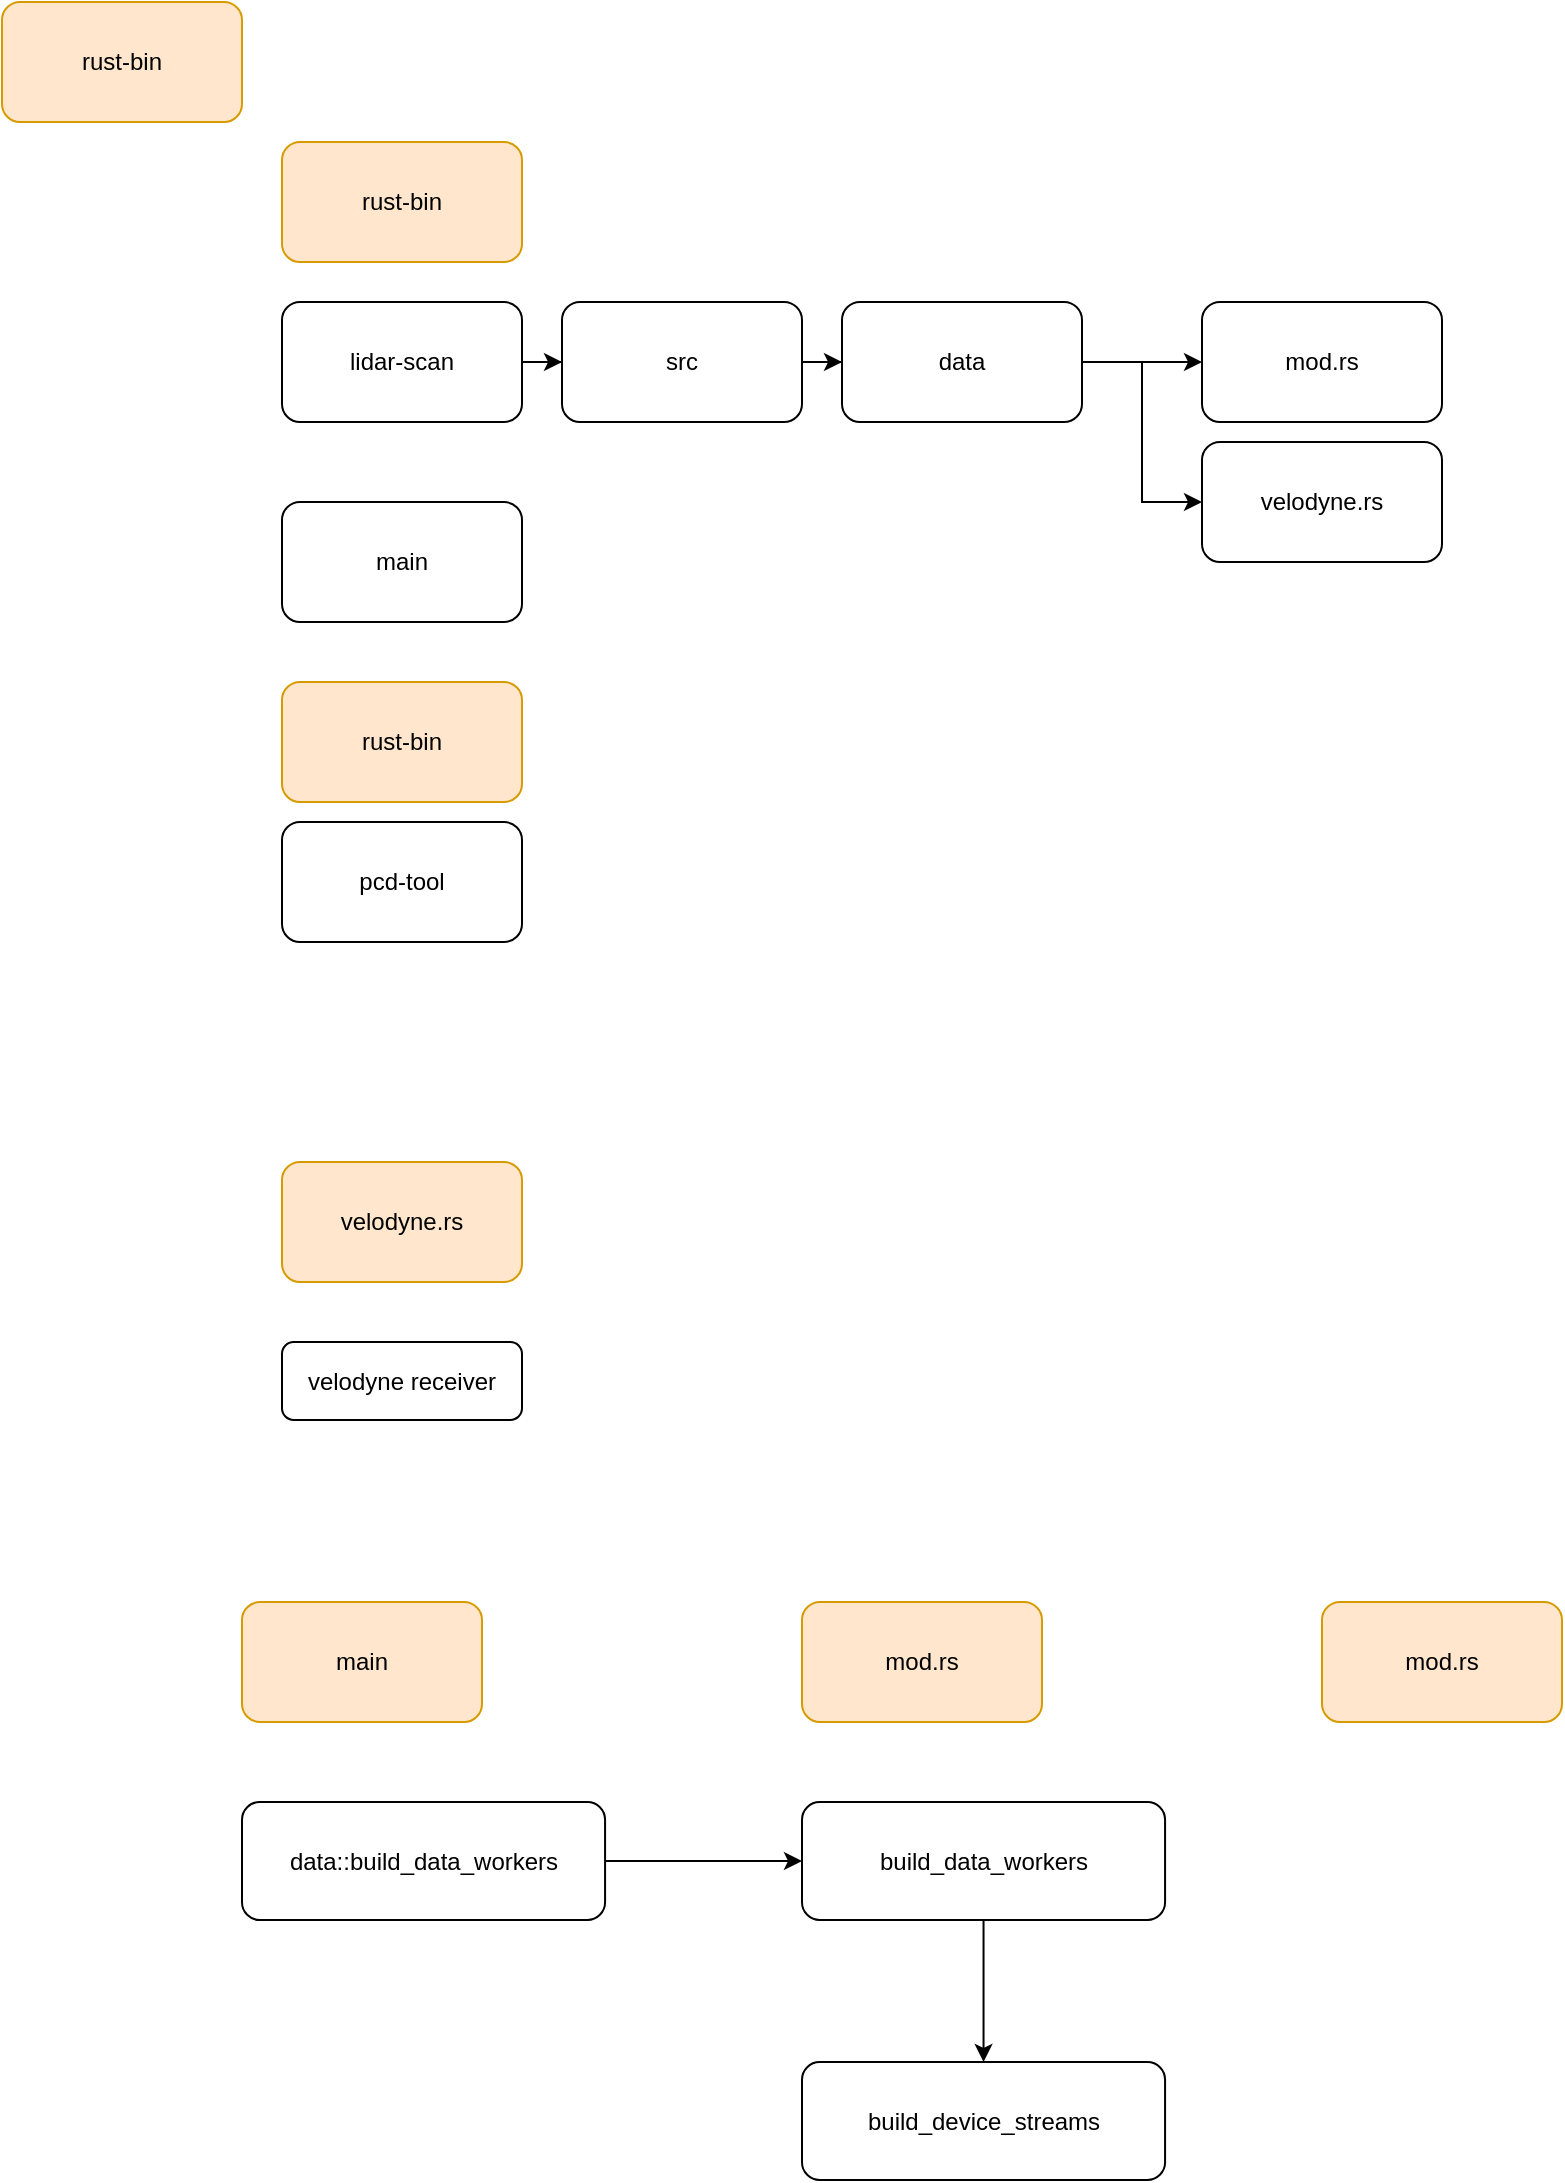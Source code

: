<mxfile version="16.0.3" type="github">
  <diagram id="p_hp3UYVbjeZgwzfY4cO" name="Page-1">
    <mxGraphModel dx="1752" dy="1670" grid="1" gridSize="10" guides="1" tooltips="1" connect="1" arrows="1" fold="1" page="1" pageScale="1" pageWidth="827" pageHeight="1169" math="0" shadow="0">
      <root>
        <mxCell id="0" />
        <mxCell id="1" parent="0" />
        <mxCell id="JjmnalyWe9DNaIFk7ZTX-5" style="edgeStyle=orthogonalEdgeStyle;rounded=0;orthogonalLoop=1;jettySize=auto;html=1;" parent="1" source="JjmnalyWe9DNaIFk7ZTX-1" target="JjmnalyWe9DNaIFk7ZTX-4" edge="1">
          <mxGeometry relative="1" as="geometry" />
        </mxCell>
        <mxCell id="JjmnalyWe9DNaIFk7ZTX-1" value="lidar-scan" style="rounded=1;whiteSpace=wrap;html=1;" parent="1" vertex="1">
          <mxGeometry x="-50" y="80" width="120" height="60" as="geometry" />
        </mxCell>
        <mxCell id="JjmnalyWe9DNaIFk7ZTX-8" style="edgeStyle=orthogonalEdgeStyle;rounded=0;orthogonalLoop=1;jettySize=auto;html=1;" parent="1" source="JjmnalyWe9DNaIFk7ZTX-2" target="JjmnalyWe9DNaIFk7ZTX-3" edge="1">
          <mxGeometry relative="1" as="geometry" />
        </mxCell>
        <mxCell id="JjmnalyWe9DNaIFk7ZTX-9" style="edgeStyle=orthogonalEdgeStyle;rounded=0;orthogonalLoop=1;jettySize=auto;html=1;entryX=0;entryY=0.5;entryDx=0;entryDy=0;" parent="1" source="JjmnalyWe9DNaIFk7ZTX-2" target="JjmnalyWe9DNaIFk7ZTX-7" edge="1">
          <mxGeometry relative="1" as="geometry" />
        </mxCell>
        <mxCell id="JjmnalyWe9DNaIFk7ZTX-2" value="data" style="rounded=1;whiteSpace=wrap;html=1;" parent="1" vertex="1">
          <mxGeometry x="230" y="80" width="120" height="60" as="geometry" />
        </mxCell>
        <mxCell id="JjmnalyWe9DNaIFk7ZTX-3" value="mod.rs" style="rounded=1;whiteSpace=wrap;html=1;" parent="1" vertex="1">
          <mxGeometry x="410" y="80" width="120" height="60" as="geometry" />
        </mxCell>
        <mxCell id="JjmnalyWe9DNaIFk7ZTX-6" style="edgeStyle=orthogonalEdgeStyle;rounded=0;orthogonalLoop=1;jettySize=auto;html=1;" parent="1" source="JjmnalyWe9DNaIFk7ZTX-4" target="JjmnalyWe9DNaIFk7ZTX-2" edge="1">
          <mxGeometry relative="1" as="geometry" />
        </mxCell>
        <mxCell id="JjmnalyWe9DNaIFk7ZTX-4" value="src" style="rounded=1;whiteSpace=wrap;html=1;" parent="1" vertex="1">
          <mxGeometry x="90" y="80" width="120" height="60" as="geometry" />
        </mxCell>
        <mxCell id="JjmnalyWe9DNaIFk7ZTX-7" value="velodyne.rs&lt;br&gt;" style="rounded=1;whiteSpace=wrap;html=1;" parent="1" vertex="1">
          <mxGeometry x="410" y="150" width="120" height="60" as="geometry" />
        </mxCell>
        <mxCell id="JjmnalyWe9DNaIFk7ZTX-10" value="velodyne.rs&lt;br&gt;" style="rounded=1;whiteSpace=wrap;html=1;fillColor=#ffe6cc;strokeColor=#d79b00;" parent="1" vertex="1">
          <mxGeometry x="-50" y="510" width="120" height="60" as="geometry" />
        </mxCell>
        <mxCell id="JjmnalyWe9DNaIFk7ZTX-11" value="velodyne receiver" style="rounded=1;whiteSpace=wrap;html=1;" parent="1" vertex="1">
          <mxGeometry x="-50" y="600" width="120" height="39" as="geometry" />
        </mxCell>
        <mxCell id="JjmnalyWe9DNaIFk7ZTX-12" value="rust-bin" style="rounded=1;whiteSpace=wrap;html=1;fillColor=#ffe6cc;strokeColor=#d79b00;" parent="1" vertex="1">
          <mxGeometry x="-50" width="120" height="60" as="geometry" />
        </mxCell>
        <mxCell id="JjmnalyWe9DNaIFk7ZTX-13" value="rust-bin" style="rounded=1;whiteSpace=wrap;html=1;fillColor=#ffe6cc;strokeColor=#d79b00;" parent="1" vertex="1">
          <mxGeometry x="-50" y="270" width="120" height="60" as="geometry" />
        </mxCell>
        <mxCell id="JjmnalyWe9DNaIFk7ZTX-14" value="pcd-tool" style="rounded=1;whiteSpace=wrap;html=1;" parent="1" vertex="1">
          <mxGeometry x="-50" y="340" width="120" height="60" as="geometry" />
        </mxCell>
        <mxCell id="JjmnalyWe9DNaIFk7ZTX-15" value="rust-bin" style="rounded=1;whiteSpace=wrap;html=1;fillColor=#ffe6cc;strokeColor=#d79b00;" parent="1" vertex="1">
          <mxGeometry x="-190" y="-70" width="120" height="60" as="geometry" />
        </mxCell>
        <mxCell id="zY3CWhBnF8Us8pA8xQJU-1" value="main" style="rounded=1;whiteSpace=wrap;html=1;" vertex="1" parent="1">
          <mxGeometry x="-50" y="180" width="120" height="60" as="geometry" />
        </mxCell>
        <mxCell id="zY3CWhBnF8Us8pA8xQJU-2" value="main" style="rounded=1;whiteSpace=wrap;html=1;fillColor=#ffe6cc;strokeColor=#d79b00;" vertex="1" parent="1">
          <mxGeometry x="-70" y="730" width="120" height="60" as="geometry" />
        </mxCell>
        <mxCell id="zY3CWhBnF8Us8pA8xQJU-8" style="edgeStyle=orthogonalEdgeStyle;rounded=0;orthogonalLoop=1;jettySize=auto;html=1;entryX=0;entryY=0.5;entryDx=0;entryDy=0;" edge="1" parent="1" source="zY3CWhBnF8Us8pA8xQJU-3" target="zY3CWhBnF8Us8pA8xQJU-4">
          <mxGeometry relative="1" as="geometry" />
        </mxCell>
        <mxCell id="zY3CWhBnF8Us8pA8xQJU-3" value="data::build_data_workers" style="rounded=1;whiteSpace=wrap;html=1;" vertex="1" parent="1">
          <mxGeometry x="-70" y="830" width="181.54" height="59" as="geometry" />
        </mxCell>
        <mxCell id="zY3CWhBnF8Us8pA8xQJU-9" style="edgeStyle=orthogonalEdgeStyle;rounded=0;orthogonalLoop=1;jettySize=auto;html=1;" edge="1" parent="1" source="zY3CWhBnF8Us8pA8xQJU-4" target="zY3CWhBnF8Us8pA8xQJU-7">
          <mxGeometry relative="1" as="geometry" />
        </mxCell>
        <mxCell id="zY3CWhBnF8Us8pA8xQJU-4" value="build_data_workers" style="rounded=1;whiteSpace=wrap;html=1;" vertex="1" parent="1">
          <mxGeometry x="210" y="830" width="181.54" height="59" as="geometry" />
        </mxCell>
        <mxCell id="zY3CWhBnF8Us8pA8xQJU-5" value="mod.rs" style="rounded=1;whiteSpace=wrap;html=1;fillColor=#ffe6cc;strokeColor=#d79b00;" vertex="1" parent="1">
          <mxGeometry x="210" y="730" width="120" height="60" as="geometry" />
        </mxCell>
        <mxCell id="zY3CWhBnF8Us8pA8xQJU-6" value="mod.rs" style="rounded=1;whiteSpace=wrap;html=1;fillColor=#ffe6cc;strokeColor=#d79b00;" vertex="1" parent="1">
          <mxGeometry x="470" y="730" width="120" height="60" as="geometry" />
        </mxCell>
        <mxCell id="zY3CWhBnF8Us8pA8xQJU-7" value="build_device_streams" style="rounded=1;whiteSpace=wrap;html=1;" vertex="1" parent="1">
          <mxGeometry x="210" y="960" width="181.54" height="59" as="geometry" />
        </mxCell>
      </root>
    </mxGraphModel>
  </diagram>
</mxfile>
